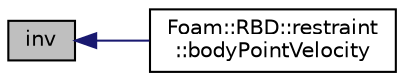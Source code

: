 digraph "inv"
{
  bgcolor="transparent";
  edge [fontname="Helvetica",fontsize="10",labelfontname="Helvetica",labelfontsize="10"];
  node [fontname="Helvetica",fontsize="10",shape=record];
  rankdir="LR";
  Node1 [label="inv",height=0.2,width=0.4,color="black", fillcolor="grey75", style="filled" fontcolor="black"];
  Node1 -> Node2 [dir="back",color="midnightblue",fontsize="10",style="solid",fontname="Helvetica"];
  Node2 [label="Foam::RBD::restraint\l::bodyPointVelocity",height=0.2,width=0.4,color="black",URL="$classFoam_1_1RBD_1_1restraint.html#adb3aeb2eb269b976674c31746b5e7731",tooltip="Transform the velocity of the given point on the restrained body. "];
}

